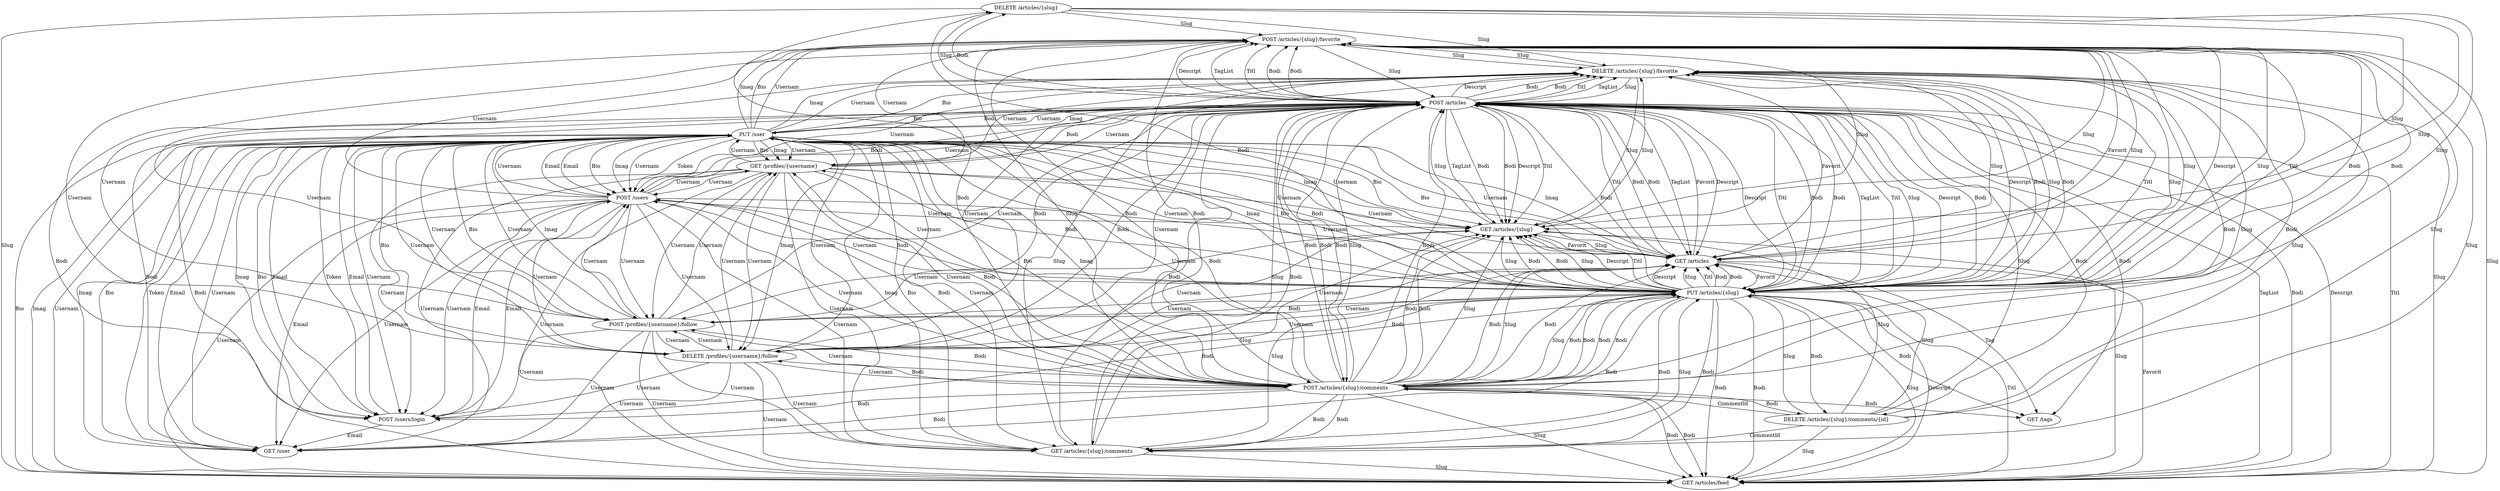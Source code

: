 digraph G {
  1 [ label="DELETE /articles/{slug}" ];
  2 [ label="POST /articles/{slug}/favorite" ];
  3 [ label="POST /articles/{slug}/comments" ];
  4 [ label="GET /tags" ];
  5 [ label="GET /articles/{slug}/comments" ];
  6 [ label="GET /articles/feed" ];
  7 [ label="DELETE /articles/{slug}/favorite" ];
  8 [ label="POST /users/login" ];
  9 [ label="DELETE /articles/{slug}/comments/{id}" ];
  10 [ label="PUT /articles/{slug}" ];
  11 [ label="GET /user" ];
  12 [ label="GET /articles" ];
  13 [ label="DELETE /profiles/{username}/follow" ];
  14 [ label="POST /profiles/{username}/follow" ];
  15 [ label="GET /articles/{slug}" ];
  16 [ label="POST /users" ];
  17 [ label="GET /profiles/{username}" ];
  18 [ label="PUT /user" ];
  19 [ label="POST /articles" ];
  1 -> 15 [ label="Slug" ];
  9 -> 15 [ label="Slug" ];
  13 -> 15 [ label="Usernam" ];
  3 -> 15 [ label="Bodi" ];
  3 -> 15 [ label="Bodi" ];
  3 -> 15 [ label="Slug" ];
  17 -> 15 [ label="Usernam" ];
  5 -> 15 [ label="Slug" ];
  10 -> 15 [ label="Bodi" ];
  10 -> 15 [ label="Bodi" ];
  10 -> 15 [ label="Slug" ];
  10 -> 15 [ label="Descript" ];
  10 -> 15 [ label="Titl" ];
  2 -> 15 [ label="Slug" ];
  16 -> 15 [ label="Usernam" ];
  7 -> 15 [ label="Slug" ];
  14 -> 15 [ label="Usernam" ];
  19 -> 15 [ label="TagList" ];
  19 -> 15 [ label="Bodi" ];
  19 -> 15 [ label="Bodi" ];
  19 -> 15 [ label="Descript" ];
  19 -> 15 [ label="Titl" ];
  18 -> 15 [ label="Bio" ];
  18 -> 15 [ label="Imag" ];
  18 -> 15 [ label="Usernam" ];
  12 -> 15 [ label="Favorit" ];
  15 -> 6 [ label="Slug" ];
  1 -> 6 [ label="Slug" ];
  9 -> 6 [ label="Slug" ];
  13 -> 6 [ label="Usernam" ];
  3 -> 6 [ label="Bodi" ];
  3 -> 6 [ label="Bodi" ];
  3 -> 6 [ label="Slug" ];
  17 -> 6 [ label="Usernam" ];
  5 -> 6 [ label="Slug" ];
  10 -> 6 [ label="Titl" ];
  10 -> 6 [ label="Bodi" ];
  10 -> 6 [ label="Bodi" ];
  10 -> 6 [ label="Slug" ];
  10 -> 6 [ label="Descript" ];
  2 -> 6 [ label="Slug" ];
  16 -> 6 [ label="Usernam" ];
  7 -> 6 [ label="Slug" ];
  14 -> 6 [ label="Usernam" ];
  19 -> 6 [ label="Titl" ];
  19 -> 6 [ label="TagList" ];
  19 -> 6 [ label="Bodi" ];
  19 -> 6 [ label="Bodi" ];
  19 -> 6 [ label="Descript" ];
  18 -> 6 [ label="Bio" ];
  18 -> 6 [ label="Imag" ];
  18 -> 6 [ label="Usernam" ];
  12 -> 6 [ label="Favorit" ];
  3 -> 1 [ label="Bodi" ];
  10 -> 1 [ label="Bodi" ];
  19 -> 1 [ label="Bodi" ];
  3 -> 9 [ label="Bodi" ];
  10 -> 9 [ label="Bodi" ];
  19 -> 9 [ label="Bodi" ];
  3 -> 13 [ label="Bodi" ];
  17 -> 13 [ label="Usernam" ];
  10 -> 13 [ label="Bodi" ];
  16 -> 13 [ label="Usernam" ];
  14 -> 13 [ label="Usernam" ];
  19 -> 13 [ label="Bodi" ];
  18 -> 13 [ label="Bio" ];
  18 -> 13 [ label="Imag" ];
  18 -> 13 [ label="Usernam" ];
  3 -> 4 [ label="Bodi" ];
  10 -> 4 [ label="Bodi" ];
  19 -> 4 [ label="Bodi" ];
  12 -> 4 [ label="Tag" ];
  13 -> 11 [ label="Usernam" ];
  3 -> 11 [ label="Bodi" ];
  17 -> 11 [ label="Usernam" ];
  10 -> 11 [ label="Bodi" ];
  16 -> 11 [ label="Email" ];
  16 -> 11 [ label="Usernam" ];
  8 -> 11 [ label="Email" ];
  14 -> 11 [ label="Usernam" ];
  19 -> 11 [ label="Bodi" ];
  18 -> 11 [ label="Email" ];
  18 -> 11 [ label="Usernam" ];
  18 -> 11 [ label="Imag" ];
  18 -> 11 [ label="Bio" ];
  18 -> 11 [ label="Token" ];
  9 -> 3 [ label="CommentId" ];
  13 -> 3 [ label="Usernam" ];
  17 -> 3 [ label="Usernam" ];
  10 -> 3 [ label="Bodi" ];
  10 -> 3 [ label="Bodi" ];
  16 -> 3 [ label="Usernam" ];
  14 -> 3 [ label="Usernam" ];
  19 -> 3 [ label="Bodi" ];
  19 -> 3 [ label="Bodi" ];
  18 -> 3 [ label="Bio" ];
  18 -> 3 [ label="Usernam" ];
  18 -> 3 [ label="Imag" ];
  13 -> 17 [ label="Usernam" ];
  3 -> 17 [ label="Bodi" ];
  10 -> 17 [ label="Bodi" ];
  16 -> 17 [ label="Usernam" ];
  14 -> 17 [ label="Usernam" ];
  19 -> 17 [ label="Bodi" ];
  18 -> 17 [ label="Bio" ];
  18 -> 17 [ label="Usernam" ];
  18 -> 17 [ label="Imag" ];
  9 -> 5 [ label="CommentId" ];
  13 -> 5 [ label="Usernam" ];
  3 -> 5 [ label="Bodi" ];
  3 -> 5 [ label="Bodi" ];
  17 -> 5 [ label="Usernam" ];
  10 -> 5 [ label="Bodi" ];
  10 -> 5 [ label="Bodi" ];
  16 -> 5 [ label="Usernam" ];
  14 -> 5 [ label="Usernam" ];
  19 -> 5 [ label="Bodi" ];
  19 -> 5 [ label="Bodi" ];
  18 -> 5 [ label="Bio" ];
  18 -> 5 [ label="Imag" ];
  18 -> 5 [ label="Usernam" ];
  15 -> 10 [ label="Slug" ];
  1 -> 10 [ label="Slug" ];
  9 -> 10 [ label="Slug" ];
  13 -> 10 [ label="Usernam" ];
  3 -> 10 [ label="Bodi" ];
  3 -> 10 [ label="Bodi" ];
  3 -> 10 [ label="Slug" ];
  17 -> 10 [ label="Usernam" ];
  5 -> 10 [ label="Slug" ];
  2 -> 10 [ label="Slug" ];
  16 -> 10 [ label="Usernam" ];
  7 -> 10 [ label="Slug" ];
  14 -> 10 [ label="Usernam" ];
  19 -> 10 [ label="TagList" ];
  19 -> 10 [ label="Descript" ];
  19 -> 10 [ label="Titl" ];
  19 -> 10 [ label="Bodi" ];
  19 -> 10 [ label="Bodi" ];
  18 -> 10 [ label="Usernam" ];
  18 -> 10 [ label="Bio" ];
  18 -> 10 [ label="Imag" ];
  12 -> 10 [ label="Favorit" ];
  15 -> 2 [ label="Slug" ];
  1 -> 2 [ label="Slug" ];
  9 -> 2 [ label="Slug" ];
  13 -> 2 [ label="Usernam" ];
  3 -> 2 [ label="Slug" ];
  3 -> 2 [ label="Bodi" ];
  3 -> 2 [ label="Bodi" ];
  17 -> 2 [ label="Usernam" ];
  5 -> 2 [ label="Slug" ];
  10 -> 2 [ label="Descript" ];
  10 -> 2 [ label="Slug" ];
  10 -> 2 [ label="Titl" ];
  10 -> 2 [ label="Bodi" ];
  10 -> 2 [ label="Bodi" ];
  16 -> 2 [ label="Usernam" ];
  7 -> 2 [ label="Slug" ];
  14 -> 2 [ label="Usernam" ];
  19 -> 2 [ label="Descript" ];
  19 -> 2 [ label="TagList" ];
  19 -> 2 [ label="Titl" ];
  19 -> 2 [ label="Bodi" ];
  19 -> 2 [ label="Bodi" ];
  18 -> 2 [ label="Bio" ];
  18 -> 2 [ label="Usernam" ];
  18 -> 2 [ label="Imag" ];
  12 -> 2 [ label="Favorit" ];
  13 -> 16 [ label="Usernam" ];
  3 -> 16 [ label="Bodi" ];
  17 -> 16 [ label="Usernam" ];
  10 -> 16 [ label="Bodi" ];
  8 -> 16 [ label="Email" ];
  14 -> 16 [ label="Usernam" ];
  19 -> 16 [ label="Bodi" ];
  18 -> 16 [ label="Email" ];
  18 -> 16 [ label="Token" ];
  18 -> 16 [ label="Bio" ];
  18 -> 16 [ label="Usernam" ];
  18 -> 16 [ label="Imag" ];
  15 -> 7 [ label="Slug" ];
  1 -> 7 [ label="Slug" ];
  9 -> 7 [ label="Slug" ];
  13 -> 7 [ label="Usernam" ];
  3 -> 7 [ label="Bodi" ];
  3 -> 7 [ label="Slug" ];
  3 -> 7 [ label="Bodi" ];
  17 -> 7 [ label="Usernam" ];
  5 -> 7 [ label="Slug" ];
  10 -> 7 [ label="Descript" ];
  10 -> 7 [ label="Bodi" ];
  10 -> 7 [ label="Slug" ];
  10 -> 7 [ label="Bodi" ];
  10 -> 7 [ label="Titl" ];
  2 -> 7 [ label="Slug" ];
  16 -> 7 [ label="Usernam" ];
  14 -> 7 [ label="Usernam" ];
  19 -> 7 [ label="Descript" ];
  19 -> 7 [ label="Bodi" ];
  19 -> 7 [ label="Bodi" ];
  19 -> 7 [ label="Titl" ];
  19 -> 7 [ label="TagList" ];
  18 -> 7 [ label="Usernam" ];
  18 -> 7 [ label="Bio" ];
  18 -> 7 [ label="Imag" ];
  12 -> 7 [ label="Favorit" ];
  13 -> 8 [ label="Usernam" ];
  3 -> 8 [ label="Bodi" ];
  17 -> 8 [ label="Usernam" ];
  10 -> 8 [ label="Bodi" ];
  16 -> 8 [ label="Usernam" ];
  16 -> 8 [ label="Email" ];
  14 -> 8 [ label="Usernam" ];
  19 -> 8 [ label="Bodi" ];
  18 -> 8 [ label="Usernam" ];
  18 -> 8 [ label="Imag" ];
  18 -> 8 [ label="Bio" ];
  18 -> 8 [ label="Token" ];
  18 -> 8 [ label="Email" ];
  13 -> 14 [ label="Usernam" ];
  3 -> 14 [ label="Bodi" ];
  17 -> 14 [ label="Usernam" ];
  10 -> 14 [ label="Bodi" ];
  16 -> 14 [ label="Usernam" ];
  19 -> 14 [ label="Bodi" ];
  18 -> 14 [ label="Imag" ];
  18 -> 14 [ label="Usernam" ];
  18 -> 14 [ label="Bio" ];
  15 -> 19 [ label="Slug" ];
  1 -> 19 [ label="Slug" ];
  9 -> 19 [ label="Slug" ];
  13 -> 19 [ label="Usernam" ];
  3 -> 19 [ label="Slug" ];
  3 -> 19 [ label="Bodi" ];
  3 -> 19 [ label="Bodi" ];
  17 -> 19 [ label="Usernam" ];
  5 -> 19 [ label="Slug" ];
  10 -> 19 [ label="Titl" ];
  10 -> 19 [ label="Slug" ];
  10 -> 19 [ label="Descript" ];
  10 -> 19 [ label="Bodi" ];
  10 -> 19 [ label="Bodi" ];
  2 -> 19 [ label="Slug" ];
  16 -> 19 [ label="Usernam" ];
  7 -> 19 [ label="Slug" ];
  14 -> 19 [ label="Usernam" ];
  18 -> 19 [ label="Usernam" ];
  18 -> 19 [ label="Imag" ];
  18 -> 19 [ label="Bio" ];
  12 -> 19 [ label="Favorit" ];
  13 -> 18 [ label="Usernam" ];
  3 -> 18 [ label="Bodi" ];
  17 -> 18 [ label="Usernam" ];
  10 -> 18 [ label="Bodi" ];
  16 -> 18 [ label="Usernam" ];
  16 -> 18 [ label="Email" ];
  8 -> 18 [ label="Email" ];
  14 -> 18 [ label="Usernam" ];
  19 -> 18 [ label="Bodi" ];
  15 -> 12 [ label="Slug" ];
  1 -> 12 [ label="Slug" ];
  9 -> 12 [ label="Slug" ];
  13 -> 12 [ label="Usernam" ];
  3 -> 12 [ label="Slug" ];
  3 -> 12 [ label="Bodi" ];
  3 -> 12 [ label="Bodi" ];
  17 -> 12 [ label="Usernam" ];
  5 -> 12 [ label="Slug" ];
  10 -> 12 [ label="Descript" ];
  10 -> 12 [ label="Slug" ];
  10 -> 12 [ label="Titl" ];
  10 -> 12 [ label="Bodi" ];
  10 -> 12 [ label="Bodi" ];
  2 -> 12 [ label="Slug" ];
  16 -> 12 [ label="Usernam" ];
  7 -> 12 [ label="Slug" ];
  14 -> 12 [ label="Usernam" ];
  19 -> 12 [ label="TagList" ];
  19 -> 12 [ label="Descript" ];
  19 -> 12 [ label="Titl" ];
  19 -> 12 [ label="Bodi" ];
  19 -> 12 [ label="Bodi" ];
  18 -> 12 [ label="Usernam" ];
  18 -> 12 [ label="Imag" ];
  18 -> 12 [ label="Bio" ];
}
